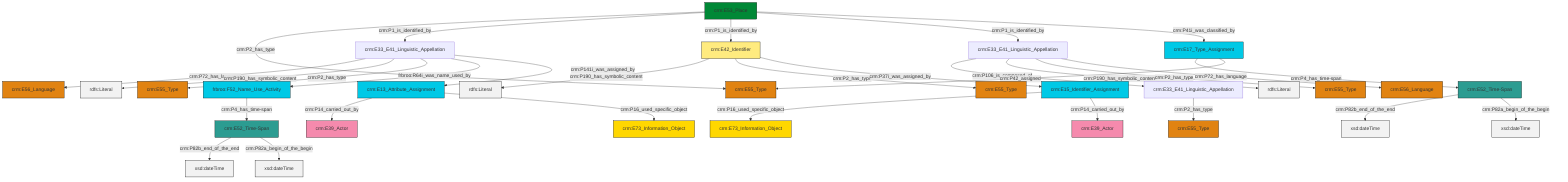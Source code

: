 graph TD
classDef Literal fill:#f2f2f2,stroke:#000000;
classDef CRM_Entity fill:#FFFFFF,stroke:#000000;
classDef Temporal_Entity fill:#00C9E6, stroke:#000000;
classDef Type fill:#E18312, stroke:#000000;
classDef Time-Span fill:#2C9C91, stroke:#000000;
classDef Appellation fill:#FFEB7F, stroke:#000000;
classDef Place fill:#008836, stroke:#000000;
classDef Persistent_Item fill:#B266B2, stroke:#000000;
classDef Conceptual_Object fill:#FFD700, stroke:#000000;
classDef Physical_Thing fill:#D2B48C, stroke:#000000;
classDef Actor fill:#f58aad, stroke:#000000;
classDef PC_Classes fill:#4ce600, stroke:#000000;
classDef Multi fill:#cccccc,stroke:#000000;

6["crm:E52_Time-Span"]:::Time-Span -->|crm:P82b_end_of_the_end| 7[xsd:dateTime]:::Literal
6["crm:E52_Time-Span"]:::Time-Span -->|crm:P82a_begin_of_the_begin| 10[xsd:dateTime]:::Literal
0["crm:E33_E41_Linguistic_Appellation"]:::Default -->|crm:P2_has_type| 11["crm:E55_Type"]:::Type
12["crm:E33_E41_Linguistic_Appellation"]:::Default -->|crm:P72_has_language| 13["crm:E56_Language"]:::Type
14["crm:E33_E41_Linguistic_Appellation"]:::Default -->|crm:P106_is_composed_of| 0["crm:E33_E41_Linguistic_Appellation"]:::Default
15["crm:E53_Place"]:::Place -->|crm:P2_has_type| 16["crm:E55_Type"]:::Type
12["crm:E33_E41_Linguistic_Appellation"]:::Default -->|crm:P190_has_symbolic_content| 21[rdfs:Literal]:::Literal
12["crm:E33_E41_Linguistic_Appellation"]:::Default -->|crm:P2_has_type| 22["crm:E55_Type"]:::Type
15["crm:E53_Place"]:::Place -->|crm:P1_is_identified_by| 12["crm:E33_E41_Linguistic_Appellation"]:::Default
15["crm:E53_Place"]:::Place -->|crm:P1_is_identified_by| 27["crm:E42_Identifier"]:::Appellation
28["crm:E52_Time-Span"]:::Time-Span -->|crm:P82b_end_of_the_end| 29[xsd:dateTime]:::Literal
12["crm:E33_E41_Linguistic_Appellation"]:::Default -->|frbroo:R64i_was_name_used_by| 31["frbroo:F52_Name_Use_Activity"]:::Temporal_Entity
17["crm:E15_Identifier_Assignment"]:::Temporal_Entity -->|crm:P16_used_specific_object| 33["crm:E73_Information_Object"]:::Conceptual_Object
15["crm:E53_Place"]:::Place -->|crm:P1_is_identified_by| 14["crm:E33_E41_Linguistic_Appellation"]:::Default
14["crm:E33_E41_Linguistic_Appellation"]:::Default -->|crm:P190_has_symbolic_content| 35[rdfs:Literal]:::Literal
39["crm:E13_Attribute_Assignment"]:::Temporal_Entity -->|crm:P14_carried_out_by| 23["crm:E39_Actor"]:::Actor
8["crm:E17_Type_Assignment"]:::Temporal_Entity -->|crm:P4_has_time-span| 28["crm:E52_Time-Span"]:::Time-Span
39["crm:E13_Attribute_Assignment"]:::Temporal_Entity -->|crm:P16_used_specific_object| 40["crm:E73_Information_Object"]:::Conceptual_Object
15["crm:E53_Place"]:::Place -->|crm:P41i_was_classified_by| 8["crm:E17_Type_Assignment"]:::Temporal_Entity
8["crm:E17_Type_Assignment"]:::Temporal_Entity -->|crm:P42_assigned| 16["crm:E55_Type"]:::Type
27["crm:E42_Identifier"]:::Appellation -->|crm:P190_has_symbolic_content| 42[rdfs:Literal]:::Literal
12["crm:E33_E41_Linguistic_Appellation"]:::Default -->|crm:P141i_was_assigned_by| 39["crm:E13_Attribute_Assignment"]:::Temporal_Entity
17["crm:E15_Identifier_Assignment"]:::Temporal_Entity -->|crm:P14_carried_out_by| 19["crm:E39_Actor"]:::Actor
14["crm:E33_E41_Linguistic_Appellation"]:::Default -->|crm:P2_has_type| 4["crm:E55_Type"]:::Type
27["crm:E42_Identifier"]:::Appellation -->|crm:P2_has_type| 36["crm:E55_Type"]:::Type
31["frbroo:F52_Name_Use_Activity"]:::Temporal_Entity -->|crm:P4_has_time-span| 6["crm:E52_Time-Span"]:::Time-Span
14["crm:E33_E41_Linguistic_Appellation"]:::Default -->|crm:P72_has_language| 2["crm:E56_Language"]:::Type
27["crm:E42_Identifier"]:::Appellation -->|crm:P37i_was_assigned_by| 17["crm:E15_Identifier_Assignment"]:::Temporal_Entity
28["crm:E52_Time-Span"]:::Time-Span -->|crm:P82a_begin_of_the_begin| 49[xsd:dateTime]:::Literal